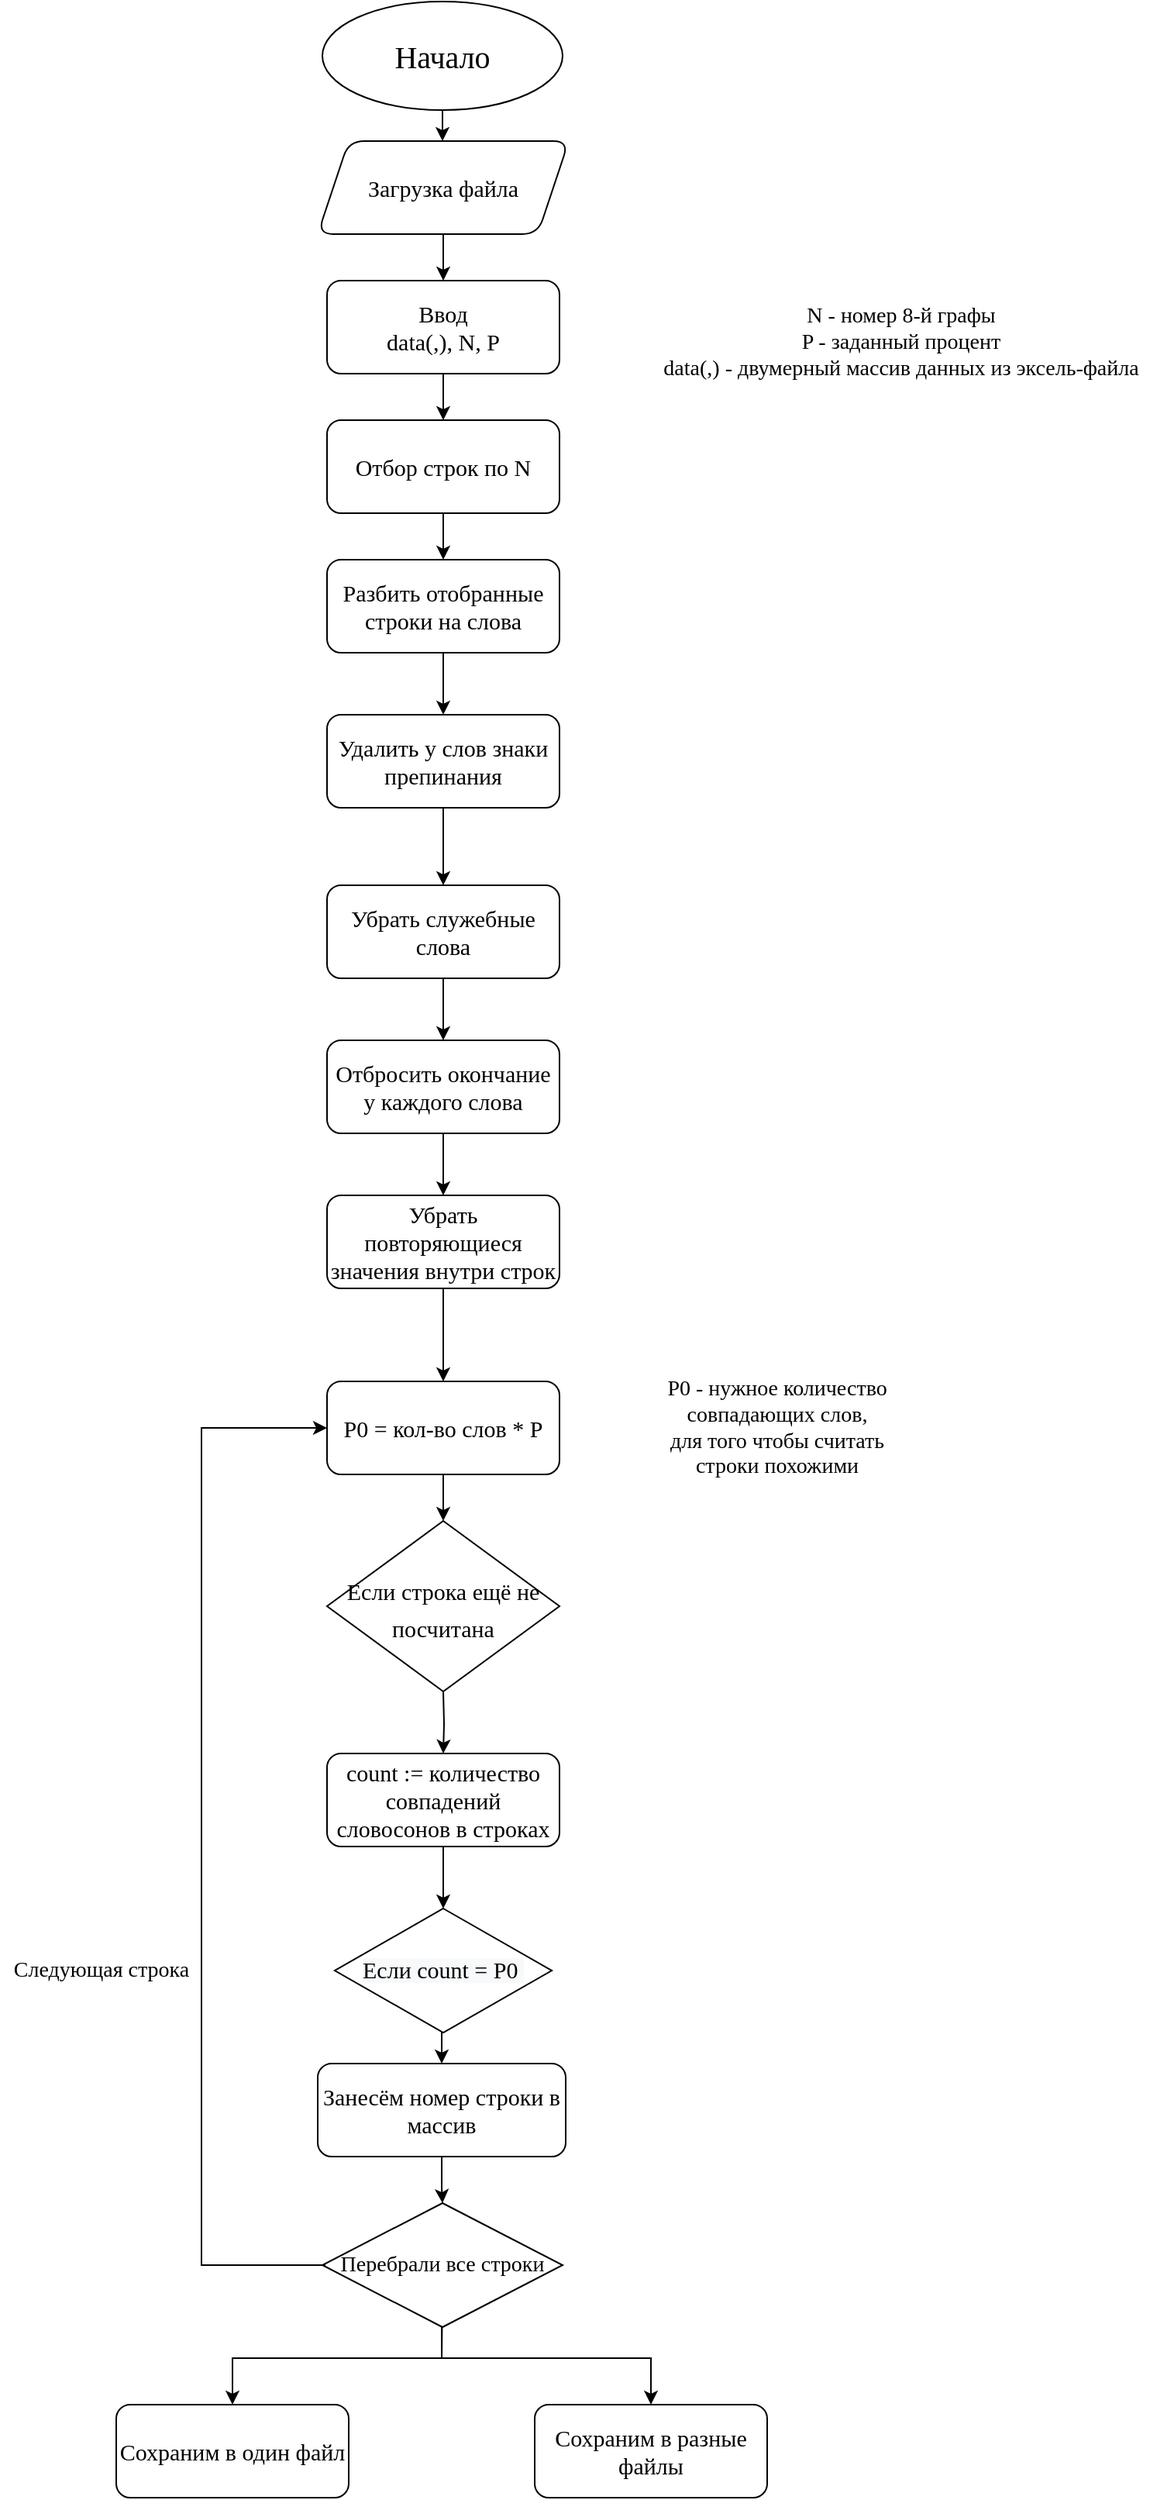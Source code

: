 <mxfile version="15.4.1" type="github">
  <diagram id="C5RBs43oDa-KdzZeNtuy" name="Page-1">
    <mxGraphModel dx="1422" dy="762" grid="1" gridSize="10" guides="1" tooltips="1" connect="1" arrows="1" fold="1" page="1" pageScale="1" pageWidth="1169" pageHeight="1654" math="0" shadow="0">
      <root>
        <mxCell id="WIyWlLk6GJQsqaUBKTNV-0" />
        <mxCell id="WIyWlLk6GJQsqaUBKTNV-1" parent="WIyWlLk6GJQsqaUBKTNV-0" />
        <mxCell id="tONLI_ZuEYyBSYmbDMfp-8" value="" style="edgeStyle=orthogonalEdgeStyle;rounded=0;orthogonalLoop=1;jettySize=auto;html=1;fontFamily=Times New Roman;fontSize=20;" parent="WIyWlLk6GJQsqaUBKTNV-1" source="tONLI_ZuEYyBSYmbDMfp-5" target="tONLI_ZuEYyBSYmbDMfp-7" edge="1">
          <mxGeometry relative="1" as="geometry" />
        </mxCell>
        <mxCell id="tONLI_ZuEYyBSYmbDMfp-5" value="&lt;p&gt;&lt;font style=&quot;font-size: 20px&quot;&gt;Начало&lt;/font&gt;&lt;/p&gt;" style="ellipse;whiteSpace=wrap;html=1;rounded=1;fontFamily=Times New Roman;fontSize=15;labelBackgroundColor=none;horizontal=1;" parent="WIyWlLk6GJQsqaUBKTNV-1" vertex="1">
          <mxGeometry x="508" y="10" width="155" height="70" as="geometry" />
        </mxCell>
        <mxCell id="tONLI_ZuEYyBSYmbDMfp-22" value="" style="edgeStyle=orthogonalEdgeStyle;rounded=0;orthogonalLoop=1;jettySize=auto;html=1;fontFamily=Times New Roman;fontSize=20;" parent="WIyWlLk6GJQsqaUBKTNV-1" source="tONLI_ZuEYyBSYmbDMfp-7" target="tONLI_ZuEYyBSYmbDMfp-21" edge="1">
          <mxGeometry relative="1" as="geometry" />
        </mxCell>
        <mxCell id="tONLI_ZuEYyBSYmbDMfp-7" value="Загрузка файла" style="shape=parallelogram;perimeter=parallelogramPerimeter;whiteSpace=wrap;html=1;fixedSize=1;rounded=1;fontSize=15;fontFamily=Times New Roman;" parent="WIyWlLk6GJQsqaUBKTNV-1" vertex="1">
          <mxGeometry x="505" y="100" width="162" height="60" as="geometry" />
        </mxCell>
        <mxCell id="tONLI_ZuEYyBSYmbDMfp-50" value="" style="edgeStyle=orthogonalEdgeStyle;rounded=0;orthogonalLoop=1;jettySize=auto;html=1;fontFamily=Times New Roman;fontSize=15;" parent="WIyWlLk6GJQsqaUBKTNV-1" source="tONLI_ZuEYyBSYmbDMfp-21" target="tONLI_ZuEYyBSYmbDMfp-56" edge="1">
          <mxGeometry relative="1" as="geometry">
            <mxPoint x="586" y="290" as="targetPoint" />
          </mxGeometry>
        </mxCell>
        <mxCell id="tONLI_ZuEYyBSYmbDMfp-21" value="Ввод&lt;br style=&quot;font-size: 15px&quot;&gt;data(,), N, P" style="whiteSpace=wrap;html=1;rounded=1;fontSize=15;fontFamily=Times New Roman;" parent="WIyWlLk6GJQsqaUBKTNV-1" vertex="1">
          <mxGeometry x="511" y="190" width="150" height="60" as="geometry" />
        </mxCell>
        <mxCell id="tONLI_ZuEYyBSYmbDMfp-58" value="" style="edgeStyle=orthogonalEdgeStyle;rounded=0;orthogonalLoop=1;jettySize=auto;html=1;fontFamily=Times New Roman;fontSize=15;" parent="WIyWlLk6GJQsqaUBKTNV-1" source="tONLI_ZuEYyBSYmbDMfp-56" target="tONLI_ZuEYyBSYmbDMfp-57" edge="1">
          <mxGeometry relative="1" as="geometry" />
        </mxCell>
        <mxCell id="tONLI_ZuEYyBSYmbDMfp-56" value="Отбор строк по N" style="rounded=1;whiteSpace=wrap;html=1;shadow=0;sketch=0;fontFamily=Times New Roman;fontSize=15;verticalAlign=middle;" parent="WIyWlLk6GJQsqaUBKTNV-1" vertex="1">
          <mxGeometry x="511" y="280" width="150" height="60" as="geometry" />
        </mxCell>
        <mxCell id="tONLI_ZuEYyBSYmbDMfp-60" value="" style="edgeStyle=orthogonalEdgeStyle;rounded=0;orthogonalLoop=1;jettySize=auto;html=1;fontFamily=Times New Roman;fontSize=15;" parent="WIyWlLk6GJQsqaUBKTNV-1" source="tONLI_ZuEYyBSYmbDMfp-57" target="tONLI_ZuEYyBSYmbDMfp-59" edge="1">
          <mxGeometry relative="1" as="geometry" />
        </mxCell>
        <mxCell id="tONLI_ZuEYyBSYmbDMfp-57" value="Разбить отобранные строки на слова" style="rounded=1;whiteSpace=wrap;html=1;shadow=0;fontFamily=Times New Roman;fontSize=15;sketch=0;" parent="WIyWlLk6GJQsqaUBKTNV-1" vertex="1">
          <mxGeometry x="511" y="370" width="150" height="60" as="geometry" />
        </mxCell>
        <mxCell id="tONLI_ZuEYyBSYmbDMfp-62" value="" style="edgeStyle=orthogonalEdgeStyle;rounded=0;orthogonalLoop=1;jettySize=auto;html=1;fontFamily=Times New Roman;fontSize=15;" parent="WIyWlLk6GJQsqaUBKTNV-1" source="tONLI_ZuEYyBSYmbDMfp-59" target="tONLI_ZuEYyBSYmbDMfp-61" edge="1">
          <mxGeometry relative="1" as="geometry" />
        </mxCell>
        <mxCell id="tONLI_ZuEYyBSYmbDMfp-59" value="Удалить у слов знаки препинания" style="whiteSpace=wrap;html=1;rounded=1;shadow=0;fontFamily=Times New Roman;fontSize=15;sketch=0;" parent="WIyWlLk6GJQsqaUBKTNV-1" vertex="1">
          <mxGeometry x="511" y="470" width="150" height="60" as="geometry" />
        </mxCell>
        <mxCell id="tONLI_ZuEYyBSYmbDMfp-64" value="" style="edgeStyle=orthogonalEdgeStyle;rounded=0;orthogonalLoop=1;jettySize=auto;html=1;fontFamily=Times New Roman;fontSize=15;" parent="WIyWlLk6GJQsqaUBKTNV-1" source="tONLI_ZuEYyBSYmbDMfp-61" target="tONLI_ZuEYyBSYmbDMfp-63" edge="1">
          <mxGeometry relative="1" as="geometry" />
        </mxCell>
        <mxCell id="tONLI_ZuEYyBSYmbDMfp-61" value="Убрать служебные слова" style="rounded=1;whiteSpace=wrap;html=1;shadow=0;fontFamily=Times New Roman;fontSize=15;sketch=0;" parent="WIyWlLk6GJQsqaUBKTNV-1" vertex="1">
          <mxGeometry x="511" y="580" width="150" height="60" as="geometry" />
        </mxCell>
        <mxCell id="tONLI_ZuEYyBSYmbDMfp-66" value="" style="edgeStyle=orthogonalEdgeStyle;rounded=0;orthogonalLoop=1;jettySize=auto;html=1;fontFamily=Times New Roman;fontSize=15;" parent="WIyWlLk6GJQsqaUBKTNV-1" source="tONLI_ZuEYyBSYmbDMfp-63" target="tONLI_ZuEYyBSYmbDMfp-65" edge="1">
          <mxGeometry relative="1" as="geometry" />
        </mxCell>
        <mxCell id="tONLI_ZuEYyBSYmbDMfp-63" value="Отбросить окончание у каждого слова" style="rounded=1;whiteSpace=wrap;html=1;shadow=0;fontFamily=Times New Roman;fontSize=15;sketch=0;" parent="WIyWlLk6GJQsqaUBKTNV-1" vertex="1">
          <mxGeometry x="511" y="680" width="150" height="60" as="geometry" />
        </mxCell>
        <mxCell id="tONLI_ZuEYyBSYmbDMfp-107" value="" style="edgeStyle=orthogonalEdgeStyle;rounded=0;orthogonalLoop=1;jettySize=auto;html=1;fontFamily=Times New Roman;fontSize=20;" parent="WIyWlLk6GJQsqaUBKTNV-1" source="tONLI_ZuEYyBSYmbDMfp-65" edge="1">
          <mxGeometry relative="1" as="geometry">
            <mxPoint x="586" y="900" as="targetPoint" />
          </mxGeometry>
        </mxCell>
        <mxCell id="tONLI_ZuEYyBSYmbDMfp-65" value="Убрать повторяющиеся значения внутри строк" style="rounded=1;whiteSpace=wrap;html=1;shadow=0;fontFamily=Times New Roman;fontSize=15;sketch=0;" parent="WIyWlLk6GJQsqaUBKTNV-1" vertex="1">
          <mxGeometry x="511" y="780" width="150" height="60" as="geometry" />
        </mxCell>
        <mxCell id="tONLI_ZuEYyBSYmbDMfp-101" value="" style="edgeStyle=orthogonalEdgeStyle;rounded=0;orthogonalLoop=1;jettySize=auto;html=1;fontFamily=Times New Roman;fontSize=20;entryX=0.5;entryY=0;entryDx=0;entryDy=0;" parent="WIyWlLk6GJQsqaUBKTNV-1" target="tONLI_ZuEYyBSYmbDMfp-85" edge="1">
          <mxGeometry relative="1" as="geometry">
            <mxPoint x="586" y="1100" as="sourcePoint" />
            <mxPoint x="586" y="1020" as="targetPoint" />
          </mxGeometry>
        </mxCell>
        <mxCell id="tONLI_ZuEYyBSYmbDMfp-109" value="" style="edgeStyle=orthogonalEdgeStyle;rounded=0;orthogonalLoop=1;jettySize=auto;html=1;fontFamily=Times New Roman;fontSize=15;" parent="WIyWlLk6GJQsqaUBKTNV-1" source="tONLI_ZuEYyBSYmbDMfp-82" target="tONLI_ZuEYyBSYmbDMfp-108" edge="1">
          <mxGeometry relative="1" as="geometry" />
        </mxCell>
        <mxCell id="tONLI_ZuEYyBSYmbDMfp-82" value="P0 = кол-во слов * P" style="whiteSpace=wrap;html=1;rounded=1;shadow=0;fontFamily=Times New Roman;fontSize=15;sketch=0;" parent="WIyWlLk6GJQsqaUBKTNV-1" vertex="1">
          <mxGeometry x="511" y="900" width="150" height="60" as="geometry" />
        </mxCell>
        <mxCell id="N2etbNGgPmI2lCcL2fFU-14" value="" style="edgeStyle=orthogonalEdgeStyle;rounded=0;orthogonalLoop=1;jettySize=auto;html=1;fontFamily=Times New Roman;fontSize=14;" edge="1" parent="WIyWlLk6GJQsqaUBKTNV-1" source="tONLI_ZuEYyBSYmbDMfp-85" target="N2etbNGgPmI2lCcL2fFU-11">
          <mxGeometry relative="1" as="geometry" />
        </mxCell>
        <mxCell id="tONLI_ZuEYyBSYmbDMfp-85" value="count := количество совпадений словосонов в строках" style="whiteSpace=wrap;html=1;rounded=1;shadow=0;fontFamily=Times New Roman;fontSize=15;sketch=0;" parent="WIyWlLk6GJQsqaUBKTNV-1" vertex="1">
          <mxGeometry x="511" y="1140" width="150" height="60" as="geometry" />
        </mxCell>
        <mxCell id="tONLI_ZuEYyBSYmbDMfp-96" value="" style="edgeStyle=orthogonalEdgeStyle;rounded=0;orthogonalLoop=1;jettySize=auto;html=1;fontFamily=Times New Roman;fontSize=20;entryX=0.5;entryY=0;entryDx=0;entryDy=0;" parent="WIyWlLk6GJQsqaUBKTNV-1" target="tONLI_ZuEYyBSYmbDMfp-95" edge="1">
          <mxGeometry relative="1" as="geometry">
            <mxPoint x="585" y="1310" as="sourcePoint" />
            <mxPoint x="586" y="1360" as="targetPoint" />
          </mxGeometry>
        </mxCell>
        <mxCell id="tONLI_ZuEYyBSYmbDMfp-111" value="" style="edgeStyle=orthogonalEdgeStyle;rounded=0;orthogonalLoop=1;jettySize=auto;html=1;fontFamily=Times New Roman;fontSize=15;exitX=0.5;exitY=1;exitDx=0;exitDy=0;" parent="WIyWlLk6GJQsqaUBKTNV-1" target="tONLI_ZuEYyBSYmbDMfp-110" edge="1">
          <mxGeometry relative="1" as="geometry">
            <mxPoint x="590" y="1490" as="sourcePoint" />
            <Array as="points">
              <mxPoint x="585" y="1530" />
              <mxPoint x="450" y="1530" />
            </Array>
          </mxGeometry>
        </mxCell>
        <mxCell id="N2etbNGgPmI2lCcL2fFU-6" value="" style="edgeStyle=orthogonalEdgeStyle;rounded=0;orthogonalLoop=1;jettySize=auto;html=1;fontFamily=Times New Roman;fontSize=14;" edge="1" parent="WIyWlLk6GJQsqaUBKTNV-1" source="tONLI_ZuEYyBSYmbDMfp-95" target="N2etbNGgPmI2lCcL2fFU-5">
          <mxGeometry relative="1" as="geometry" />
        </mxCell>
        <mxCell id="tONLI_ZuEYyBSYmbDMfp-95" value="Занесём номер строки в массив" style="whiteSpace=wrap;html=1;rounded=1;shadow=0;fontFamily=Times New Roman;fontSize=15;sketch=0;" parent="WIyWlLk6GJQsqaUBKTNV-1" vertex="1">
          <mxGeometry x="505" y="1340" width="160" height="60" as="geometry" />
        </mxCell>
        <mxCell id="tONLI_ZuEYyBSYmbDMfp-108" value="&lt;font style=&quot;font-size: 15px&quot;&gt;Если строка ещё не посчитана&lt;/font&gt;" style="rhombus;whiteSpace=wrap;html=1;shadow=0;labelBackgroundColor=none;sketch=0;fontFamily=Times New Roman;fontSize=20;verticalAlign=middle;" parent="WIyWlLk6GJQsqaUBKTNV-1" vertex="1">
          <mxGeometry x="511" y="990" width="150" height="110" as="geometry" />
        </mxCell>
        <mxCell id="tONLI_ZuEYyBSYmbDMfp-110" value="Сохраним в один файл" style="whiteSpace=wrap;html=1;rounded=1;shadow=0;fontFamily=Times New Roman;fontSize=15;sketch=0;" parent="WIyWlLk6GJQsqaUBKTNV-1" vertex="1">
          <mxGeometry x="375" y="1560" width="150" height="60" as="geometry" />
        </mxCell>
        <mxCell id="tONLI_ZuEYyBSYmbDMfp-112" value="" style="endArrow=classic;html=1;rounded=0;fontFamily=Times New Roman;fontSize=15;edgeStyle=orthogonalEdgeStyle;entryX=0.5;entryY=0;entryDx=0;entryDy=0;exitX=0.5;exitY=1;exitDx=0;exitDy=0;" parent="WIyWlLk6GJQsqaUBKTNV-1" source="N2etbNGgPmI2lCcL2fFU-5" target="tONLI_ZuEYyBSYmbDMfp-113" edge="1">
          <mxGeometry width="50" height="50" relative="1" as="geometry">
            <mxPoint x="590" y="1490" as="sourcePoint" />
            <mxPoint x="710" y="1480" as="targetPoint" />
            <Array as="points">
              <mxPoint x="585" y="1480" />
              <mxPoint x="585" y="1530" />
              <mxPoint x="720" y="1530" />
            </Array>
          </mxGeometry>
        </mxCell>
        <mxCell id="tONLI_ZuEYyBSYmbDMfp-113" value="Сохраним в разные файлы" style="whiteSpace=wrap;html=1;rounded=1;shadow=0;fontFamily=Times New Roman;fontSize=15;sketch=0;" parent="WIyWlLk6GJQsqaUBKTNV-1" vertex="1">
          <mxGeometry x="645" y="1560" width="150" height="60" as="geometry" />
        </mxCell>
        <mxCell id="N2etbNGgPmI2lCcL2fFU-0" value="N - номер 8-й графы&lt;br style=&quot;font-size: 14px;&quot;&gt;P - заданный процент&lt;br style=&quot;font-size: 14px;&quot;&gt;data(,) - двумерный массив данных из эксель-файла" style="text;html=1;align=center;verticalAlign=middle;resizable=0;points=[];autosize=1;strokeColor=none;fillColor=none;fontSize=14;fontFamily=Times New Roman;" vertex="1" parent="WIyWlLk6GJQsqaUBKTNV-1">
          <mxGeometry x="721" y="200" width="320" height="60" as="geometry" />
        </mxCell>
        <mxCell id="N2etbNGgPmI2lCcL2fFU-1" value="P0 - нужное количество &lt;br style=&quot;font-size: 14px&quot;&gt;совпадающих слов, &lt;br&gt;для того чтобы считать &lt;br&gt;строки похожими" style="text;html=1;align=center;verticalAlign=middle;resizable=0;points=[];autosize=1;strokeColor=none;fillColor=none;fontSize=14;fontFamily=Times New Roman;" vertex="1" parent="WIyWlLk6GJQsqaUBKTNV-1">
          <mxGeometry x="721" y="895" width="160" height="70" as="geometry" />
        </mxCell>
        <mxCell id="N2etbNGgPmI2lCcL2fFU-5" value="Перебрали все строки" style="rhombus;whiteSpace=wrap;html=1;fontFamily=Times New Roman;fontSize=14;" vertex="1" parent="WIyWlLk6GJQsqaUBKTNV-1">
          <mxGeometry x="508" y="1430" width="155" height="80" as="geometry" />
        </mxCell>
        <mxCell id="N2etbNGgPmI2lCcL2fFU-7" value="" style="endArrow=classic;html=1;rounded=0;fontFamily=Times New Roman;fontSize=14;edgeStyle=orthogonalEdgeStyle;entryX=0;entryY=0.5;entryDx=0;entryDy=0;" edge="1" parent="WIyWlLk6GJQsqaUBKTNV-1" target="tONLI_ZuEYyBSYmbDMfp-82">
          <mxGeometry width="50" height="50" relative="1" as="geometry">
            <mxPoint x="510" y="1470" as="sourcePoint" />
            <mxPoint x="580" y="890" as="targetPoint" />
            <Array as="points">
              <mxPoint x="430" y="1470" />
              <mxPoint x="430" y="930" />
            </Array>
          </mxGeometry>
        </mxCell>
        <mxCell id="N2etbNGgPmI2lCcL2fFU-8" value="Следующая строка" style="text;html=1;align=center;verticalAlign=middle;resizable=0;points=[];autosize=1;strokeColor=none;fillColor=none;fontSize=14;fontFamily=Times New Roman;" vertex="1" parent="WIyWlLk6GJQsqaUBKTNV-1">
          <mxGeometry x="300" y="1270" width="130" height="20" as="geometry" />
        </mxCell>
        <mxCell id="N2etbNGgPmI2lCcL2fFU-11" value="&#xa;&#xa;&lt;span style=&quot;color: rgb(0, 0, 0); font-family: &amp;quot;times new roman&amp;quot;; font-size: 15px; font-style: normal; font-weight: 400; letter-spacing: normal; text-align: center; text-indent: 0px; text-transform: none; word-spacing: 0px; background-color: rgb(248, 249, 250); display: inline; float: none;&quot;&gt;Если count = P0&amp;nbsp;&lt;/span&gt;&#xa;&#xa;" style="rhombus;whiteSpace=wrap;html=1;fontFamily=Times New Roman;fontSize=14;" vertex="1" parent="WIyWlLk6GJQsqaUBKTNV-1">
          <mxGeometry x="516" y="1240" width="140" height="80" as="geometry" />
        </mxCell>
      </root>
    </mxGraphModel>
  </diagram>
</mxfile>
